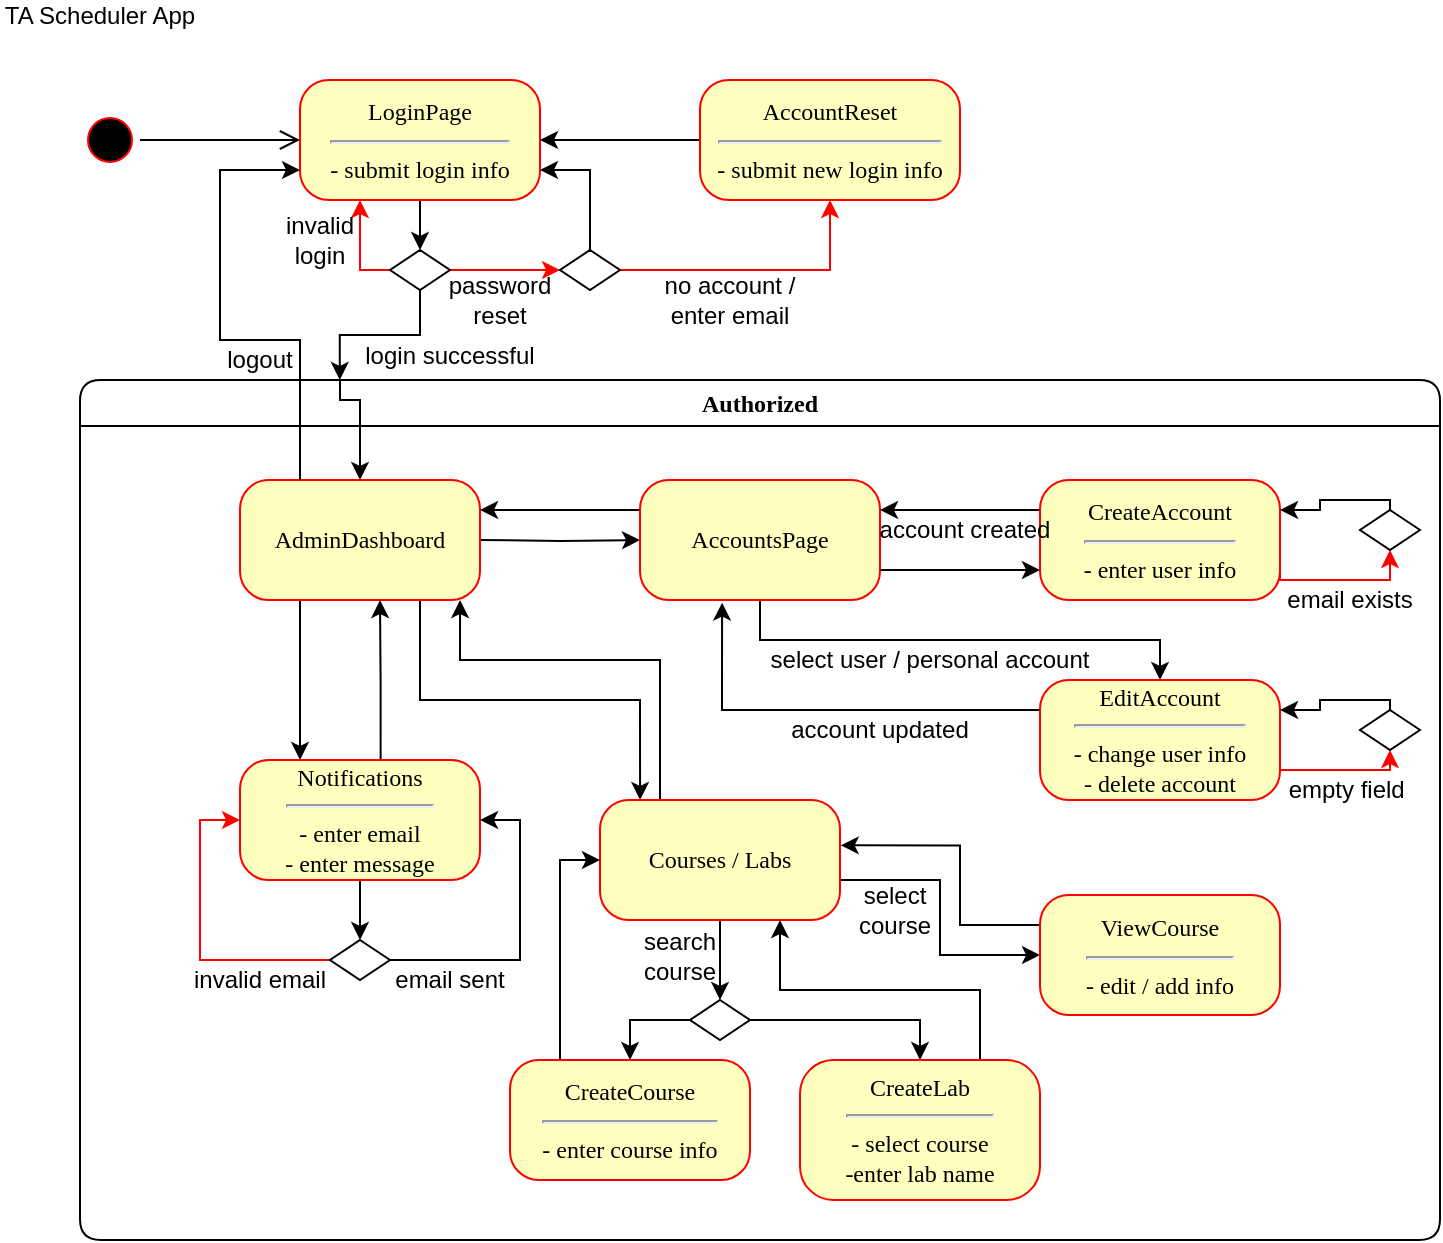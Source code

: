 <mxfile version="21.2.0" type="github">
  <diagram name="Page-1" id="58cdce13-f638-feb5-8d6f-7d28b1aa9fa0">
    <mxGraphModel dx="737" dy="430" grid="1" gridSize="10" guides="1" tooltips="1" connect="1" arrows="1" fold="1" page="1" pageScale="1" pageWidth="800" pageHeight="700" background="none" math="0" shadow="0">
      <root>
        <mxCell id="0" />
        <mxCell id="1" parent="0" />
        <mxCell id="382b91b5511bd0f7-1" value="" style="ellipse;html=1;shape=startState;fillColor=#000000;strokeColor=#ff0000;rounded=1;shadow=0;comic=0;labelBackgroundColor=none;fontFamily=Verdana;fontSize=12;fontColor=#000000;align=center;direction=south;" parent="1" vertex="1">
          <mxGeometry x="40" y="55" width="30" height="30" as="geometry" />
        </mxCell>
        <mxCell id="2a3bc250acf0617d-7" value="Authorized" style="swimlane;whiteSpace=wrap;html=1;rounded=1;shadow=0;comic=0;labelBackgroundColor=none;strokeWidth=1;fontFamily=Verdana;fontSize=12;align=center;startSize=23;" parent="1" vertex="1">
          <mxGeometry x="40" y="190" width="680" height="430" as="geometry" />
        </mxCell>
        <mxCell id="mMlRRfYjoOWAPiQgJu5k-44" style="edgeStyle=orthogonalEdgeStyle;rounded=0;orthogonalLoop=1;jettySize=auto;html=1;entryX=0;entryY=0.5;entryDx=0;entryDy=0;" parent="2a3bc250acf0617d-7" target="3cde6dad864a17aa-1" edge="1">
          <mxGeometry relative="1" as="geometry">
            <mxPoint x="200" y="80" as="sourcePoint" />
            <Array as="points" />
          </mxGeometry>
        </mxCell>
        <mxCell id="mMlRRfYjoOWAPiQgJu5k-51" style="edgeStyle=orthogonalEdgeStyle;rounded=0;orthogonalLoop=1;jettySize=auto;html=1;exitX=0.25;exitY=1;exitDx=0;exitDy=0;entryX=0.25;entryY=0;entryDx=0;entryDy=0;" parent="2a3bc250acf0617d-7" source="382b91b5511bd0f7-8" target="mMlRRfYjoOWAPiQgJu5k-30" edge="1">
          <mxGeometry relative="1" as="geometry" />
        </mxCell>
        <mxCell id="mMlRRfYjoOWAPiQgJu5k-138" style="edgeStyle=orthogonalEdgeStyle;rounded=0;orthogonalLoop=1;jettySize=auto;html=1;exitX=0.75;exitY=1;exitDx=0;exitDy=0;entryX=0.167;entryY=0;entryDx=0;entryDy=0;entryPerimeter=0;" parent="2a3bc250acf0617d-7" source="382b91b5511bd0f7-8" target="mMlRRfYjoOWAPiQgJu5k-31" edge="1">
          <mxGeometry relative="1" as="geometry" />
        </mxCell>
        <mxCell id="382b91b5511bd0f7-8" value="AdminDashboard" style="rounded=1;whiteSpace=wrap;html=1;arcSize=24;fillColor=#ffffc0;strokeColor=#ff0000;shadow=0;comic=0;labelBackgroundColor=none;fontFamily=Verdana;fontSize=12;fontColor=#000000;align=center;" parent="2a3bc250acf0617d-7" vertex="1">
          <mxGeometry x="80" y="50" width="120" height="60" as="geometry" />
        </mxCell>
        <mxCell id="mMlRRfYjoOWAPiQgJu5k-40" style="edgeStyle=orthogonalEdgeStyle;rounded=0;orthogonalLoop=1;jettySize=auto;html=1;exitX=0.5;exitY=1;exitDx=0;exitDy=0;entryX=0.5;entryY=0;entryDx=0;entryDy=0;" parent="2a3bc250acf0617d-7" source="3cde6dad864a17aa-1" target="mMlRRfYjoOWAPiQgJu5k-36" edge="1">
          <mxGeometry relative="1" as="geometry">
            <mxPoint x="410" y="140" as="targetPoint" />
          </mxGeometry>
        </mxCell>
        <mxCell id="mMlRRfYjoOWAPiQgJu5k-45" style="edgeStyle=orthogonalEdgeStyle;rounded=0;orthogonalLoop=1;jettySize=auto;html=1;exitX=0;exitY=0.25;exitDx=0;exitDy=0;entryX=1;entryY=0.25;entryDx=0;entryDy=0;" parent="2a3bc250acf0617d-7" source="3cde6dad864a17aa-1" target="382b91b5511bd0f7-8" edge="1">
          <mxGeometry relative="1" as="geometry" />
        </mxCell>
        <mxCell id="mMlRRfYjoOWAPiQgJu5k-55" style="edgeStyle=orthogonalEdgeStyle;rounded=0;orthogonalLoop=1;jettySize=auto;html=1;exitX=1;exitY=0.75;exitDx=0;exitDy=0;entryX=0;entryY=0.75;entryDx=0;entryDy=0;" parent="2a3bc250acf0617d-7" source="3cde6dad864a17aa-1" target="mMlRRfYjoOWAPiQgJu5k-33" edge="1">
          <mxGeometry relative="1" as="geometry" />
        </mxCell>
        <mxCell id="3cde6dad864a17aa-1" value="AccountsPage" style="rounded=1;whiteSpace=wrap;html=1;arcSize=24;fillColor=#ffffc0;strokeColor=#ff0000;shadow=0;comic=0;labelBackgroundColor=none;fontFamily=Verdana;fontSize=12;fontColor=#000000;align=center;" parent="2a3bc250acf0617d-7" vertex="1">
          <mxGeometry x="280" y="50" width="120" height="60" as="geometry" />
        </mxCell>
        <mxCell id="mMlRRfYjoOWAPiQgJu5k-52" style="edgeStyle=orthogonalEdgeStyle;rounded=0;orthogonalLoop=1;jettySize=auto;html=1;exitX=0.586;exitY=0.011;exitDx=0;exitDy=0;exitPerimeter=0;" parent="2a3bc250acf0617d-7" source="mMlRRfYjoOWAPiQgJu5k-30" edge="1">
          <mxGeometry relative="1" as="geometry">
            <mxPoint x="150" y="110" as="targetPoint" />
            <Array as="points" />
          </mxGeometry>
        </mxCell>
        <mxCell id="mMlRRfYjoOWAPiQgJu5k-61" style="edgeStyle=orthogonalEdgeStyle;rounded=0;orthogonalLoop=1;jettySize=auto;html=1;exitX=0.5;exitY=1;exitDx=0;exitDy=0;entryX=0.5;entryY=0;entryDx=0;entryDy=0;" parent="2a3bc250acf0617d-7" source="mMlRRfYjoOWAPiQgJu5k-30" target="mMlRRfYjoOWAPiQgJu5k-60" edge="1">
          <mxGeometry relative="1" as="geometry" />
        </mxCell>
        <mxCell id="mMlRRfYjoOWAPiQgJu5k-30" value="Notifications&lt;hr&gt;- enter email&lt;br&gt;- enter message" style="rounded=1;whiteSpace=wrap;html=1;arcSize=24;fillColor=#ffffc0;strokeColor=#ff0000;shadow=0;comic=0;labelBackgroundColor=none;fontFamily=Verdana;fontSize=12;fontColor=#000000;align=center;" parent="2a3bc250acf0617d-7" vertex="1">
          <mxGeometry x="80" y="190" width="120" height="60" as="geometry" />
        </mxCell>
        <mxCell id="mMlRRfYjoOWAPiQgJu5k-68" style="edgeStyle=orthogonalEdgeStyle;rounded=0;orthogonalLoop=1;jettySize=auto;html=1;exitX=0.5;exitY=1;exitDx=0;exitDy=0;" parent="2a3bc250acf0617d-7" source="mMlRRfYjoOWAPiQgJu5k-31" edge="1">
          <mxGeometry relative="1" as="geometry">
            <mxPoint x="320" y="310" as="targetPoint" />
          </mxGeometry>
        </mxCell>
        <mxCell id="mMlRRfYjoOWAPiQgJu5k-139" style="edgeStyle=orthogonalEdgeStyle;rounded=0;orthogonalLoop=1;jettySize=auto;html=1;exitX=0.25;exitY=0;exitDx=0;exitDy=0;entryX=0.917;entryY=1;entryDx=0;entryDy=0;entryPerimeter=0;" parent="2a3bc250acf0617d-7" source="mMlRRfYjoOWAPiQgJu5k-31" target="382b91b5511bd0f7-8" edge="1">
          <mxGeometry relative="1" as="geometry">
            <Array as="points">
              <mxPoint x="290" y="140" />
              <mxPoint x="190" y="140" />
            </Array>
          </mxGeometry>
        </mxCell>
        <mxCell id="hza-7IkyKvZ64oNBzluM-2" style="edgeStyle=orthogonalEdgeStyle;rounded=0;orthogonalLoop=1;jettySize=auto;html=1;exitX=1;exitY=0.5;exitDx=0;exitDy=0;entryX=0;entryY=0.5;entryDx=0;entryDy=0;" edge="1" parent="2a3bc250acf0617d-7" source="mMlRRfYjoOWAPiQgJu5k-31" target="hza-7IkyKvZ64oNBzluM-1">
          <mxGeometry relative="1" as="geometry">
            <Array as="points">
              <mxPoint x="380" y="250" />
              <mxPoint x="430" y="250" />
              <mxPoint x="430" y="288" />
            </Array>
          </mxGeometry>
        </mxCell>
        <mxCell id="mMlRRfYjoOWAPiQgJu5k-31" value="Courses / Labs" style="rounded=1;whiteSpace=wrap;html=1;arcSize=24;fillColor=#ffffc0;strokeColor=#ff0000;shadow=0;comic=0;labelBackgroundColor=none;fontFamily=Verdana;fontSize=12;fontColor=#000000;align=center;" parent="2a3bc250acf0617d-7" vertex="1">
          <mxGeometry x="260" y="210" width="120" height="60" as="geometry" />
        </mxCell>
        <mxCell id="mMlRRfYjoOWAPiQgJu5k-43" style="edgeStyle=orthogonalEdgeStyle;rounded=0;orthogonalLoop=1;jettySize=auto;html=1;exitX=0;exitY=0.25;exitDx=0;exitDy=0;entryX=1;entryY=0.25;entryDx=0;entryDy=0;" parent="2a3bc250acf0617d-7" source="mMlRRfYjoOWAPiQgJu5k-33" target="3cde6dad864a17aa-1" edge="1">
          <mxGeometry relative="1" as="geometry" />
        </mxCell>
        <mxCell id="mMlRRfYjoOWAPiQgJu5k-33" value="CreateAccount&lt;hr&gt;- enter user info" style="rounded=1;whiteSpace=wrap;html=1;arcSize=24;fillColor=#ffffc0;strokeColor=#ff0000;shadow=0;comic=0;labelBackgroundColor=none;fontFamily=Verdana;fontSize=12;fontColor=#000000;align=center;" parent="2a3bc250acf0617d-7" vertex="1">
          <mxGeometry x="480" y="50" width="120" height="60" as="geometry" />
        </mxCell>
        <mxCell id="mMlRRfYjoOWAPiQgJu5k-47" style="edgeStyle=orthogonalEdgeStyle;rounded=0;orthogonalLoop=1;jettySize=auto;html=1;exitX=0;exitY=0.25;exitDx=0;exitDy=0;entryX=0.342;entryY=1.022;entryDx=0;entryDy=0;entryPerimeter=0;" parent="2a3bc250acf0617d-7" source="mMlRRfYjoOWAPiQgJu5k-36" target="3cde6dad864a17aa-1" edge="1">
          <mxGeometry relative="1" as="geometry" />
        </mxCell>
        <mxCell id="mMlRRfYjoOWAPiQgJu5k-56" style="edgeStyle=orthogonalEdgeStyle;rounded=0;orthogonalLoop=1;jettySize=auto;html=1;exitX=1;exitY=0.75;exitDx=0;exitDy=0;entryX=0.5;entryY=1;entryDx=0;entryDy=0;strokeColor=#FF0000;" parent="2a3bc250acf0617d-7" source="mMlRRfYjoOWAPiQgJu5k-36" edge="1">
          <mxGeometry relative="1" as="geometry">
            <mxPoint x="655" y="185" as="targetPoint" />
            <Array as="points">
              <mxPoint x="655" y="195" />
            </Array>
          </mxGeometry>
        </mxCell>
        <mxCell id="mMlRRfYjoOWAPiQgJu5k-36" value="EditAccount&lt;hr&gt;- change user info&lt;br&gt;- delete account" style="rounded=1;whiteSpace=wrap;html=1;arcSize=24;fillColor=#ffffc0;strokeColor=#ff0000;shadow=0;comic=0;labelBackgroundColor=none;fontFamily=Verdana;fontSize=12;fontColor=#000000;align=center;" parent="2a3bc250acf0617d-7" vertex="1">
          <mxGeometry x="480" y="150" width="120" height="60" as="geometry" />
        </mxCell>
        <mxCell id="mMlRRfYjoOWAPiQgJu5k-46" value="account created" style="text;strokeColor=none;align=center;fillColor=none;html=1;verticalAlign=middle;whiteSpace=wrap;rounded=0;" parent="2a3bc250acf0617d-7" vertex="1">
          <mxGeometry x="395" y="70" width="95" height="10" as="geometry" />
        </mxCell>
        <mxCell id="mMlRRfYjoOWAPiQgJu5k-49" value="account updated" style="text;strokeColor=none;align=center;fillColor=none;html=1;verticalAlign=middle;whiteSpace=wrap;rounded=0;" parent="2a3bc250acf0617d-7" vertex="1">
          <mxGeometry x="340" y="170" width="120" height="10" as="geometry" />
        </mxCell>
        <mxCell id="mMlRRfYjoOWAPiQgJu5k-58" style="edgeStyle=orthogonalEdgeStyle;rounded=0;orthogonalLoop=1;jettySize=auto;html=1;exitX=0.5;exitY=0;exitDx=0;exitDy=0;entryX=1;entryY=0.25;entryDx=0;entryDy=0;" parent="2a3bc250acf0617d-7" target="mMlRRfYjoOWAPiQgJu5k-36" edge="1">
          <mxGeometry relative="1" as="geometry">
            <mxPoint x="655" y="165" as="sourcePoint" />
            <Array as="points">
              <mxPoint x="655" y="160" />
              <mxPoint x="620" y="160" />
              <mxPoint x="620" y="165" />
            </Array>
          </mxGeometry>
        </mxCell>
        <mxCell id="mMlRRfYjoOWAPiQgJu5k-57" value="" style="rhombus;whiteSpace=wrap;html=1;" parent="2a3bc250acf0617d-7" vertex="1">
          <mxGeometry x="640" y="165" width="30" height="20" as="geometry" />
        </mxCell>
        <mxCell id="mMlRRfYjoOWAPiQgJu5k-59" value="empty field&amp;nbsp;" style="text;strokeColor=none;align=center;fillColor=none;html=1;verticalAlign=middle;whiteSpace=wrap;rounded=0;" parent="2a3bc250acf0617d-7" vertex="1">
          <mxGeometry x="600" y="190" width="70" height="30" as="geometry" />
        </mxCell>
        <mxCell id="mMlRRfYjoOWAPiQgJu5k-62" style="edgeStyle=orthogonalEdgeStyle;rounded=0;orthogonalLoop=1;jettySize=auto;html=1;exitX=0;exitY=0.5;exitDx=0;exitDy=0;entryX=0;entryY=0.5;entryDx=0;entryDy=0;strokeColor=#FF0000;" parent="2a3bc250acf0617d-7" source="mMlRRfYjoOWAPiQgJu5k-60" target="mMlRRfYjoOWAPiQgJu5k-30" edge="1">
          <mxGeometry relative="1" as="geometry">
            <Array as="points">
              <mxPoint x="60" y="290" />
              <mxPoint x="60" y="220" />
            </Array>
          </mxGeometry>
        </mxCell>
        <mxCell id="NZbATZUHySPm7evZTut8-3" style="edgeStyle=orthogonalEdgeStyle;rounded=0;orthogonalLoop=1;jettySize=auto;html=1;exitX=1;exitY=0.5;exitDx=0;exitDy=0;entryX=1;entryY=0.5;entryDx=0;entryDy=0;" parent="2a3bc250acf0617d-7" source="mMlRRfYjoOWAPiQgJu5k-60" target="mMlRRfYjoOWAPiQgJu5k-30" edge="1">
          <mxGeometry relative="1" as="geometry">
            <Array as="points">
              <mxPoint x="220" y="290" />
              <mxPoint x="220" y="220" />
            </Array>
          </mxGeometry>
        </mxCell>
        <mxCell id="mMlRRfYjoOWAPiQgJu5k-60" value="" style="rhombus;whiteSpace=wrap;html=1;" parent="2a3bc250acf0617d-7" vertex="1">
          <mxGeometry x="125" y="280" width="30" height="20" as="geometry" />
        </mxCell>
        <mxCell id="mMlRRfYjoOWAPiQgJu5k-63" value="invalid email" style="text;strokeColor=none;align=center;fillColor=none;html=1;verticalAlign=middle;whiteSpace=wrap;rounded=0;" parent="2a3bc250acf0617d-7" vertex="1">
          <mxGeometry x="55" y="295" width="70" height="10" as="geometry" />
        </mxCell>
        <mxCell id="mMlRRfYjoOWAPiQgJu5k-67" value="email sent" style="text;strokeColor=none;align=center;fillColor=none;html=1;verticalAlign=middle;whiteSpace=wrap;rounded=0;" parent="2a3bc250acf0617d-7" vertex="1">
          <mxGeometry x="155" y="292.5" width="60" height="15" as="geometry" />
        </mxCell>
        <mxCell id="mMlRRfYjoOWAPiQgJu5k-69" value="search course" style="text;strokeColor=none;align=center;fillColor=none;html=1;verticalAlign=middle;whiteSpace=wrap;rounded=0;" parent="2a3bc250acf0617d-7" vertex="1">
          <mxGeometry x="275" y="280" width="50" height="15" as="geometry" />
        </mxCell>
        <mxCell id="mMlRRfYjoOWAPiQgJu5k-71" style="edgeStyle=orthogonalEdgeStyle;rounded=0;orthogonalLoop=1;jettySize=auto;html=1;exitX=0;exitY=0.5;exitDx=0;exitDy=0;entryX=0.5;entryY=0;entryDx=0;entryDy=0;" parent="2a3bc250acf0617d-7" source="mMlRRfYjoOWAPiQgJu5k-70" target="mMlRRfYjoOWAPiQgJu5k-72" edge="1">
          <mxGeometry relative="1" as="geometry">
            <mxPoint x="270" y="330" as="targetPoint" />
          </mxGeometry>
        </mxCell>
        <mxCell id="mMlRRfYjoOWAPiQgJu5k-76" style="edgeStyle=orthogonalEdgeStyle;rounded=0;orthogonalLoop=1;jettySize=auto;html=1;exitX=1;exitY=0.5;exitDx=0;exitDy=0;entryX=0.5;entryY=0;entryDx=0;entryDy=0;" parent="2a3bc250acf0617d-7" source="mMlRRfYjoOWAPiQgJu5k-70" target="mMlRRfYjoOWAPiQgJu5k-75" edge="1">
          <mxGeometry relative="1" as="geometry" />
        </mxCell>
        <mxCell id="mMlRRfYjoOWAPiQgJu5k-70" value="" style="rhombus;whiteSpace=wrap;html=1;" parent="2a3bc250acf0617d-7" vertex="1">
          <mxGeometry x="305" y="310" width="30" height="20" as="geometry" />
        </mxCell>
        <mxCell id="mMlRRfYjoOWAPiQgJu5k-73" style="edgeStyle=orthogonalEdgeStyle;rounded=0;orthogonalLoop=1;jettySize=auto;html=1;exitX=0.25;exitY=0;exitDx=0;exitDy=0;entryX=0;entryY=0.5;entryDx=0;entryDy=0;" parent="2a3bc250acf0617d-7" source="mMlRRfYjoOWAPiQgJu5k-72" target="mMlRRfYjoOWAPiQgJu5k-31" edge="1">
          <mxGeometry relative="1" as="geometry">
            <Array as="points">
              <mxPoint x="240" y="340" />
              <mxPoint x="240" y="240" />
            </Array>
          </mxGeometry>
        </mxCell>
        <mxCell id="mMlRRfYjoOWAPiQgJu5k-72" value="CreateCourse&lt;hr&gt;- enter course info" style="rounded=1;whiteSpace=wrap;html=1;arcSize=24;fillColor=#ffffc0;strokeColor=#ff0000;shadow=0;comic=0;labelBackgroundColor=none;fontFamily=Verdana;fontSize=12;fontColor=#000000;align=center;" parent="2a3bc250acf0617d-7" vertex="1">
          <mxGeometry x="215" y="340" width="120" height="60" as="geometry" />
        </mxCell>
        <mxCell id="hza-7IkyKvZ64oNBzluM-58" style="edgeStyle=orthogonalEdgeStyle;rounded=0;orthogonalLoop=1;jettySize=auto;html=1;exitX=0.75;exitY=0;exitDx=0;exitDy=0;entryX=0.75;entryY=1;entryDx=0;entryDy=0;" edge="1" parent="2a3bc250acf0617d-7" source="mMlRRfYjoOWAPiQgJu5k-75" target="mMlRRfYjoOWAPiQgJu5k-31">
          <mxGeometry relative="1" as="geometry" />
        </mxCell>
        <mxCell id="mMlRRfYjoOWAPiQgJu5k-75" value="CreateLab&lt;hr&gt;- select course&lt;br&gt;-enter lab name" style="rounded=1;whiteSpace=wrap;html=1;arcSize=24;fillColor=#ffffc0;strokeColor=#ff0000;shadow=0;comic=0;labelBackgroundColor=none;fontFamily=Verdana;fontSize=12;fontColor=#000000;align=center;" parent="2a3bc250acf0617d-7" vertex="1">
          <mxGeometry x="360" y="340" width="120" height="70" as="geometry" />
        </mxCell>
        <mxCell id="mMlRRfYjoOWAPiQgJu5k-140" style="edgeStyle=orthogonalEdgeStyle;rounded=0;orthogonalLoop=1;jettySize=auto;html=1;exitX=1;exitY=0.75;exitDx=0;exitDy=0;entryX=0.5;entryY=1;entryDx=0;entryDy=0;strokeColor=#FF0000;" parent="2a3bc250acf0617d-7" target="mMlRRfYjoOWAPiQgJu5k-142" edge="1">
          <mxGeometry relative="1" as="geometry">
            <mxPoint x="655" y="80" as="targetPoint" />
            <mxPoint x="600" y="90" as="sourcePoint" />
            <Array as="points">
              <mxPoint x="600" y="100" />
              <mxPoint x="655" y="100" />
            </Array>
          </mxGeometry>
        </mxCell>
        <mxCell id="mMlRRfYjoOWAPiQgJu5k-142" value="" style="rhombus;whiteSpace=wrap;html=1;" parent="2a3bc250acf0617d-7" vertex="1">
          <mxGeometry x="640" y="65" width="30" height="20" as="geometry" />
        </mxCell>
        <mxCell id="mMlRRfYjoOWAPiQgJu5k-143" value="email exists" style="text;strokeColor=none;align=center;fillColor=none;html=1;verticalAlign=middle;whiteSpace=wrap;rounded=0;" parent="2a3bc250acf0617d-7" vertex="1">
          <mxGeometry x="600" y="110" width="70" as="geometry" />
        </mxCell>
        <mxCell id="mMlRRfYjoOWAPiQgJu5k-29" style="edgeStyle=orthogonalEdgeStyle;rounded=0;orthogonalLoop=1;jettySize=auto;html=1;entryX=0.5;entryY=0;entryDx=0;entryDy=0;" parent="2a3bc250acf0617d-7" target="382b91b5511bd0f7-8" edge="1">
          <mxGeometry relative="1" as="geometry">
            <mxPoint x="130" as="sourcePoint" />
            <mxPoint x="215" y="30" as="targetPoint" />
            <Array as="points">
              <mxPoint x="130" y="10" />
              <mxPoint x="140" y="10" />
            </Array>
          </mxGeometry>
        </mxCell>
        <mxCell id="hza-7IkyKvZ64oNBzluM-55" style="edgeStyle=orthogonalEdgeStyle;rounded=0;orthogonalLoop=1;jettySize=auto;html=1;exitX=0;exitY=0.25;exitDx=0;exitDy=0;entryX=1.003;entryY=0.378;entryDx=0;entryDy=0;entryPerimeter=0;" edge="1" parent="2a3bc250acf0617d-7" source="hza-7IkyKvZ64oNBzluM-1" target="mMlRRfYjoOWAPiQgJu5k-31">
          <mxGeometry relative="1" as="geometry">
            <Array as="points">
              <mxPoint x="440" y="273" />
              <mxPoint x="440" y="233" />
            </Array>
          </mxGeometry>
        </mxCell>
        <mxCell id="hza-7IkyKvZ64oNBzluM-1" value="ViewCourse&lt;hr&gt;- edit / add info" style="rounded=1;whiteSpace=wrap;html=1;arcSize=24;fillColor=#ffffc0;strokeColor=#ff0000;shadow=0;comic=0;labelBackgroundColor=none;fontFamily=Verdana;fontSize=12;fontColor=#000000;align=center;" vertex="1" parent="2a3bc250acf0617d-7">
          <mxGeometry x="480" y="257.5" width="120" height="60" as="geometry" />
        </mxCell>
        <mxCell id="hza-7IkyKvZ64oNBzluM-53" value="select course" style="text;strokeColor=none;align=center;fillColor=none;html=1;verticalAlign=middle;whiteSpace=wrap;rounded=0;" vertex="1" parent="2a3bc250acf0617d-7">
          <mxGeometry x="390" y="257.5" width="35" height="15" as="geometry" />
        </mxCell>
        <mxCell id="hza-7IkyKvZ64oNBzluM-56" value="select user / personal account" style="text;strokeColor=none;align=center;fillColor=none;html=1;verticalAlign=middle;whiteSpace=wrap;rounded=0;" vertex="1" parent="2a3bc250acf0617d-7">
          <mxGeometry x="340" y="140" width="170" as="geometry" />
        </mxCell>
        <mxCell id="2a3bc250acf0617d-9" style="edgeStyle=orthogonalEdgeStyle;html=1;labelBackgroundColor=none;endArrow=open;endSize=8;strokeColor=#000000;fontFamily=Verdana;fontSize=12;align=left;" parent="1" source="382b91b5511bd0f7-1" edge="1">
          <mxGeometry relative="1" as="geometry">
            <mxPoint x="150" y="70" as="targetPoint" />
          </mxGeometry>
        </mxCell>
        <mxCell id="mMlRRfYjoOWAPiQgJu5k-5" style="edgeStyle=orthogonalEdgeStyle;rounded=0;orthogonalLoop=1;jettySize=auto;html=1;exitX=0.5;exitY=1;exitDx=0;exitDy=0;entryX=0.5;entryY=0;entryDx=0;entryDy=0;" parent="1" source="mMlRRfYjoOWAPiQgJu5k-1" target="mMlRRfYjoOWAPiQgJu5k-3" edge="1">
          <mxGeometry relative="1" as="geometry" />
        </mxCell>
        <mxCell id="mMlRRfYjoOWAPiQgJu5k-1" value="LoginPage&lt;hr&gt;- submit login info" style="rounded=1;whiteSpace=wrap;html=1;arcSize=24;fillColor=#ffffc0;strokeColor=#ff0000;shadow=0;comic=0;labelBackgroundColor=none;fontFamily=Verdana;fontSize=12;fontColor=#000000;align=center;" parent="1" vertex="1">
          <mxGeometry x="150" y="40" width="120" height="60" as="geometry" />
        </mxCell>
        <mxCell id="mMlRRfYjoOWAPiQgJu5k-7" style="edgeStyle=orthogonalEdgeStyle;rounded=0;orthogonalLoop=1;jettySize=auto;html=1;exitX=0.5;exitY=1;exitDx=0;exitDy=0;entryX=0.191;entryY=0;entryDx=0;entryDy=0;entryPerimeter=0;" parent="1" source="mMlRRfYjoOWAPiQgJu5k-3" target="2a3bc250acf0617d-7" edge="1">
          <mxGeometry relative="1" as="geometry">
            <mxPoint x="170" y="180" as="targetPoint" />
          </mxGeometry>
        </mxCell>
        <mxCell id="mMlRRfYjoOWAPiQgJu5k-8" style="edgeStyle=orthogonalEdgeStyle;rounded=0;orthogonalLoop=1;jettySize=auto;html=1;exitX=0;exitY=0.5;exitDx=0;exitDy=0;entryX=0.25;entryY=1;entryDx=0;entryDy=0;strokeColor=#FF0000;" parent="1" source="mMlRRfYjoOWAPiQgJu5k-3" target="mMlRRfYjoOWAPiQgJu5k-1" edge="1">
          <mxGeometry relative="1" as="geometry" />
        </mxCell>
        <mxCell id="mMlRRfYjoOWAPiQgJu5k-10" style="edgeStyle=orthogonalEdgeStyle;rounded=0;orthogonalLoop=1;jettySize=auto;html=1;exitX=1;exitY=0.5;exitDx=0;exitDy=0;strokeColor=#FF0000;" parent="1" source="mMlRRfYjoOWAPiQgJu5k-3" edge="1">
          <mxGeometry relative="1" as="geometry">
            <mxPoint x="280" y="135" as="targetPoint" />
          </mxGeometry>
        </mxCell>
        <mxCell id="mMlRRfYjoOWAPiQgJu5k-3" value="" style="rhombus;whiteSpace=wrap;html=1;" parent="1" vertex="1">
          <mxGeometry x="195" y="125" width="30" height="20" as="geometry" />
        </mxCell>
        <mxCell id="mMlRRfYjoOWAPiQgJu5k-9" value="invalid login" style="text;strokeColor=none;align=center;fillColor=none;html=1;verticalAlign=middle;whiteSpace=wrap;rounded=0;" parent="1" vertex="1">
          <mxGeometry x="140" y="105" width="40" height="30" as="geometry" />
        </mxCell>
        <mxCell id="mMlRRfYjoOWAPiQgJu5k-19" style="edgeStyle=orthogonalEdgeStyle;rounded=0;orthogonalLoop=1;jettySize=auto;html=1;exitX=0;exitY=0.5;exitDx=0;exitDy=0;entryX=1;entryY=0.5;entryDx=0;entryDy=0;" parent="1" source="mMlRRfYjoOWAPiQgJu5k-11" target="mMlRRfYjoOWAPiQgJu5k-1" edge="1">
          <mxGeometry relative="1" as="geometry" />
        </mxCell>
        <mxCell id="mMlRRfYjoOWAPiQgJu5k-11" value="AccountReset&lt;hr&gt;&lt;div style=&quot;&quot;&gt;&lt;span style=&quot;background-color: initial;&quot;&gt;- submit new login info&lt;/span&gt;&lt;/div&gt;" style="rounded=1;whiteSpace=wrap;html=1;arcSize=24;fillColor=#ffffc0;strokeColor=#ff0000;shadow=0;comic=0;labelBackgroundColor=none;fontFamily=Verdana;fontSize=12;fontColor=#000000;align=center;" parent="1" vertex="1">
          <mxGeometry x="350" y="40" width="130" height="60" as="geometry" />
        </mxCell>
        <mxCell id="mMlRRfYjoOWAPiQgJu5k-16" style="edgeStyle=orthogonalEdgeStyle;rounded=0;orthogonalLoop=1;jettySize=auto;html=1;exitX=0.5;exitY=0;exitDx=0;exitDy=0;entryX=1;entryY=0.75;entryDx=0;entryDy=0;" parent="1" source="mMlRRfYjoOWAPiQgJu5k-15" target="mMlRRfYjoOWAPiQgJu5k-1" edge="1">
          <mxGeometry relative="1" as="geometry" />
        </mxCell>
        <mxCell id="mMlRRfYjoOWAPiQgJu5k-18" style="edgeStyle=orthogonalEdgeStyle;rounded=0;orthogonalLoop=1;jettySize=auto;html=1;exitX=1;exitY=0.5;exitDx=0;exitDy=0;entryX=0.5;entryY=1;entryDx=0;entryDy=0;strokeColor=#FF0000;" parent="1" source="mMlRRfYjoOWAPiQgJu5k-15" target="mMlRRfYjoOWAPiQgJu5k-11" edge="1">
          <mxGeometry relative="1" as="geometry">
            <mxPoint x="410" y="105" as="targetPoint" />
          </mxGeometry>
        </mxCell>
        <mxCell id="mMlRRfYjoOWAPiQgJu5k-15" value="" style="rhombus;whiteSpace=wrap;html=1;" parent="1" vertex="1">
          <mxGeometry x="280" y="125" width="30" height="20" as="geometry" />
        </mxCell>
        <mxCell id="mMlRRfYjoOWAPiQgJu5k-17" value="password reset" style="text;strokeColor=none;align=center;fillColor=none;html=1;verticalAlign=middle;whiteSpace=wrap;rounded=0;" parent="1" vertex="1">
          <mxGeometry x="220" y="135" width="60" height="30" as="geometry" />
        </mxCell>
        <mxCell id="mMlRRfYjoOWAPiQgJu5k-20" value="no account / enter email" style="text;strokeColor=none;align=center;fillColor=none;html=1;verticalAlign=middle;whiteSpace=wrap;rounded=0;" parent="1" vertex="1">
          <mxGeometry x="330" y="135" width="70" height="30" as="geometry" />
        </mxCell>
        <mxCell id="mMlRRfYjoOWAPiQgJu5k-21" value="login successful" style="text;strokeColor=none;align=center;fillColor=none;html=1;verticalAlign=middle;whiteSpace=wrap;rounded=0;" parent="1" vertex="1">
          <mxGeometry x="180" y="170" width="90" height="15" as="geometry" />
        </mxCell>
        <mxCell id="mMlRRfYjoOWAPiQgJu5k-141" style="edgeStyle=orthogonalEdgeStyle;rounded=0;orthogonalLoop=1;jettySize=auto;html=1;exitX=0.5;exitY=0;exitDx=0;exitDy=0;entryX=1;entryY=0.25;entryDx=0;entryDy=0;" parent="1" edge="1">
          <mxGeometry relative="1" as="geometry">
            <mxPoint x="695" y="255" as="sourcePoint" />
            <mxPoint x="640" y="255" as="targetPoint" />
            <Array as="points">
              <mxPoint x="695" y="250" />
              <mxPoint x="660" y="250" />
              <mxPoint x="660" y="255" />
            </Array>
          </mxGeometry>
        </mxCell>
        <mxCell id="mMlRRfYjoOWAPiQgJu5k-156" style="edgeStyle=orthogonalEdgeStyle;rounded=0;orthogonalLoop=1;jettySize=auto;html=1;exitX=0.25;exitY=0;exitDx=0;exitDy=0;entryX=0;entryY=0.75;entryDx=0;entryDy=0;" parent="1" source="382b91b5511bd0f7-8" target="mMlRRfYjoOWAPiQgJu5k-1" edge="1">
          <mxGeometry relative="1" as="geometry">
            <mxPoint x="90" y="160" as="targetPoint" />
            <Array as="points">
              <mxPoint x="150" y="170" />
              <mxPoint x="110" y="170" />
              <mxPoint x="110" y="85" />
            </Array>
          </mxGeometry>
        </mxCell>
        <mxCell id="mMlRRfYjoOWAPiQgJu5k-157" value="logout" style="text;strokeColor=none;align=center;fillColor=none;html=1;verticalAlign=middle;whiteSpace=wrap;rounded=0;" parent="1" vertex="1">
          <mxGeometry x="110" y="175" width="40" height="10" as="geometry" />
        </mxCell>
        <mxCell id="hza-7IkyKvZ64oNBzluM-59" value="TA Scheduler App" style="text;strokeColor=none;align=center;fillColor=none;html=1;verticalAlign=middle;whiteSpace=wrap;rounded=0;" vertex="1" parent="1">
          <mxGeometry width="100" height="15" as="geometry" />
        </mxCell>
      </root>
    </mxGraphModel>
  </diagram>
</mxfile>
